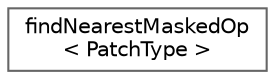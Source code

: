 digraph "Graphical Class Hierarchy"
{
 // LATEX_PDF_SIZE
  bgcolor="transparent";
  edge [fontname=Helvetica,fontsize=10,labelfontname=Helvetica,labelfontsize=10];
  node [fontname=Helvetica,fontsize=10,shape=box,height=0.2,width=0.4];
  rankdir="LR";
  Node0 [id="Node000000",label="findNearestMaskedOp\l\< PatchType \>",height=0.2,width=0.4,color="grey40", fillcolor="white", style="filled",URL="$classFoam_1_1findNearestMaskedOp.html",tooltip=" "];
}
